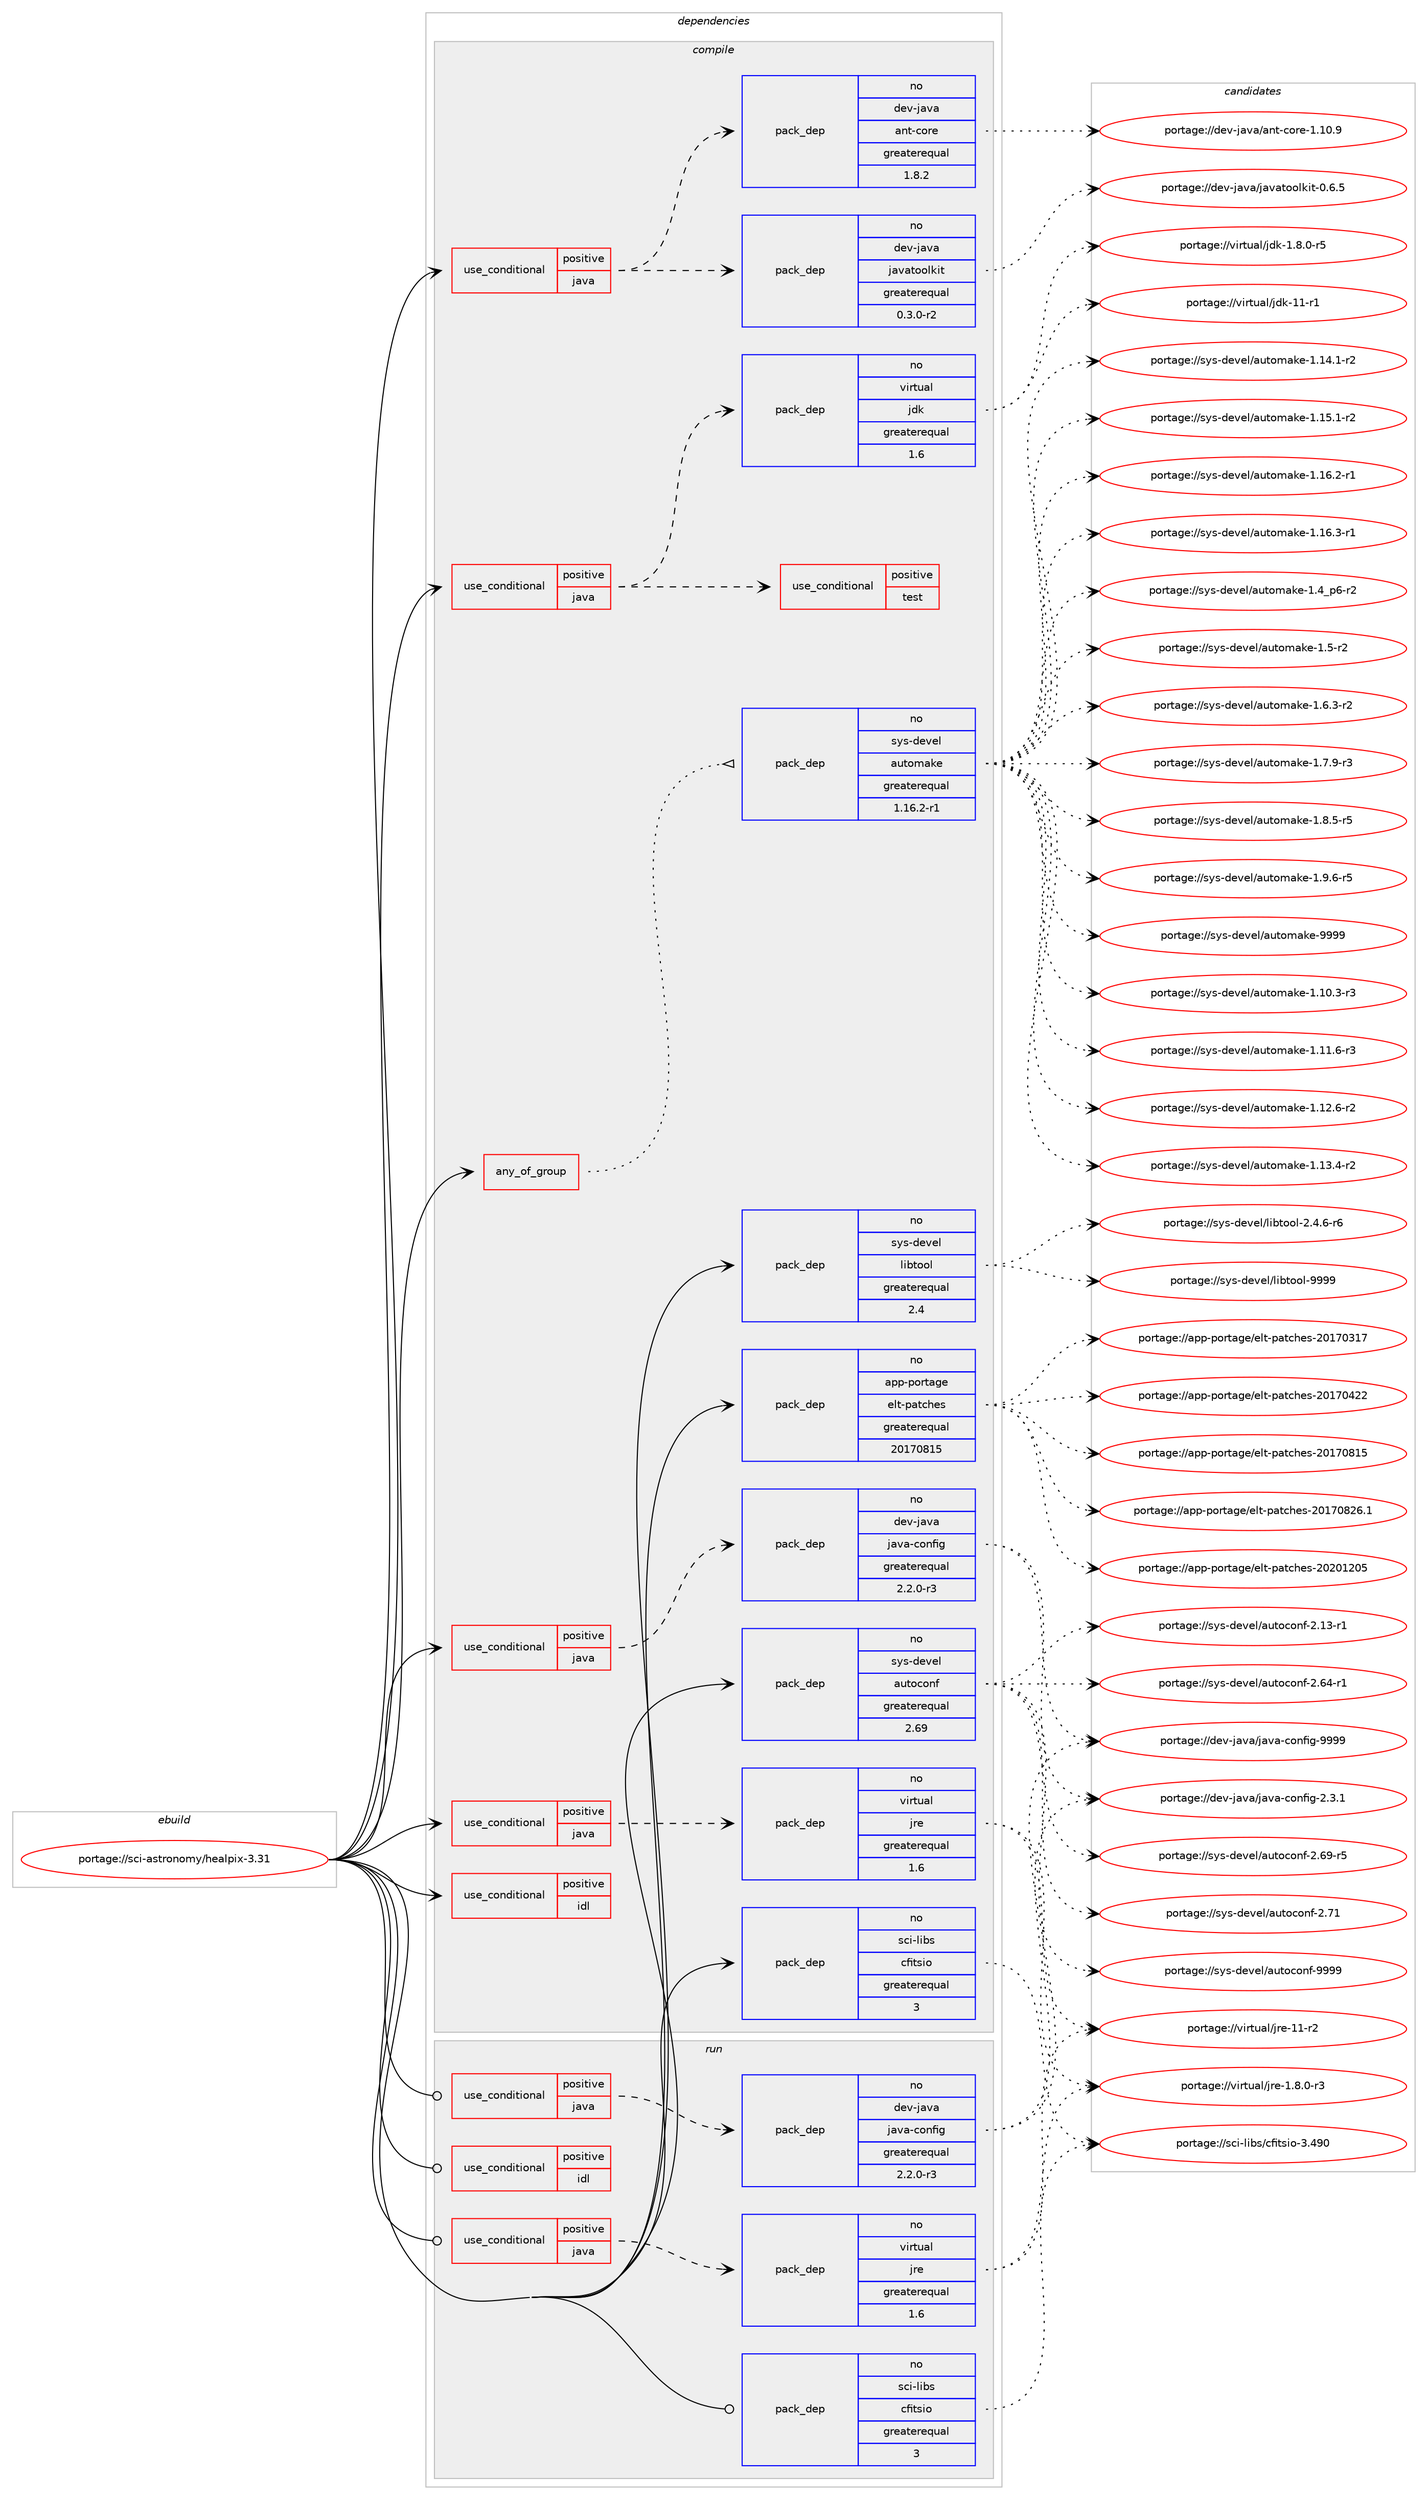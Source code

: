 digraph prolog {

# *************
# Graph options
# *************

newrank=true;
concentrate=true;
compound=true;
graph [rankdir=LR,fontname=Helvetica,fontsize=10,ranksep=1.5];#, ranksep=2.5, nodesep=0.2];
edge  [arrowhead=vee];
node  [fontname=Helvetica,fontsize=10];

# **********
# The ebuild
# **********

subgraph cluster_leftcol {
color=gray;
rank=same;
label=<<i>ebuild</i>>;
id [label="portage://sci-astronomy/healpix-3.31", color=red, width=4, href="../sci-astronomy/healpix-3.31.svg"];
}

# ****************
# The dependencies
# ****************

subgraph cluster_midcol {
color=gray;
label=<<i>dependencies</i>>;
subgraph cluster_compile {
fillcolor="#eeeeee";
style=filled;
label=<<i>compile</i>>;
subgraph any11 {
dependency580 [label=<<TABLE BORDER="0" CELLBORDER="1" CELLSPACING="0" CELLPADDING="4"><TR><TD CELLPADDING="10">any_of_group</TD></TR></TABLE>>, shape=none, color=red];subgraph pack205 {
dependency581 [label=<<TABLE BORDER="0" CELLBORDER="1" CELLSPACING="0" CELLPADDING="4" WIDTH="220"><TR><TD ROWSPAN="6" CELLPADDING="30">pack_dep</TD></TR><TR><TD WIDTH="110">no</TD></TR><TR><TD>sys-devel</TD></TR><TR><TD>automake</TD></TR><TR><TD>greaterequal</TD></TR><TR><TD>1.16.2-r1</TD></TR></TABLE>>, shape=none, color=blue];
}
dependency580:e -> dependency581:w [weight=20,style="dotted",arrowhead="oinv"];
}
id:e -> dependency580:w [weight=20,style="solid",arrowhead="vee"];
subgraph cond366 {
dependency582 [label=<<TABLE BORDER="0" CELLBORDER="1" CELLSPACING="0" CELLPADDING="4"><TR><TD ROWSPAN="3" CELLPADDING="10">use_conditional</TD></TR><TR><TD>positive</TD></TR><TR><TD>idl</TD></TR></TABLE>>, shape=none, color=red];
# *** BEGIN UNKNOWN DEPENDENCY TYPE (TODO) ***
# dependency582 -> package_dependency(portage://sci-astronomy/healpix-3.31,install,no,dev-lang,gdl,none,[,,],[],[])
# *** END UNKNOWN DEPENDENCY TYPE (TODO) ***

# *** BEGIN UNKNOWN DEPENDENCY TYPE (TODO) ***
# dependency582 -> package_dependency(portage://sci-astronomy/healpix-3.31,install,no,sci-astronomy,idlastro,none,[,,],[],[])
# *** END UNKNOWN DEPENDENCY TYPE (TODO) ***

}
id:e -> dependency582:w [weight=20,style="solid",arrowhead="vee"];
subgraph cond367 {
dependency583 [label=<<TABLE BORDER="0" CELLBORDER="1" CELLSPACING="0" CELLPADDING="4"><TR><TD ROWSPAN="3" CELLPADDING="10">use_conditional</TD></TR><TR><TD>positive</TD></TR><TR><TD>java</TD></TR></TABLE>>, shape=none, color=red];
subgraph pack206 {
dependency584 [label=<<TABLE BORDER="0" CELLBORDER="1" CELLSPACING="0" CELLPADDING="4" WIDTH="220"><TR><TD ROWSPAN="6" CELLPADDING="30">pack_dep</TD></TR><TR><TD WIDTH="110">no</TD></TR><TR><TD>dev-java</TD></TR><TR><TD>ant-core</TD></TR><TR><TD>greaterequal</TD></TR><TR><TD>1.8.2</TD></TR></TABLE>>, shape=none, color=blue];
}
dependency583:e -> dependency584:w [weight=20,style="dashed",arrowhead="vee"];
subgraph pack207 {
dependency585 [label=<<TABLE BORDER="0" CELLBORDER="1" CELLSPACING="0" CELLPADDING="4" WIDTH="220"><TR><TD ROWSPAN="6" CELLPADDING="30">pack_dep</TD></TR><TR><TD WIDTH="110">no</TD></TR><TR><TD>dev-java</TD></TR><TR><TD>javatoolkit</TD></TR><TR><TD>greaterequal</TD></TR><TR><TD>0.3.0-r2</TD></TR></TABLE>>, shape=none, color=blue];
}
dependency583:e -> dependency585:w [weight=20,style="dashed",arrowhead="vee"];
}
id:e -> dependency583:w [weight=20,style="solid",arrowhead="vee"];
subgraph cond368 {
dependency586 [label=<<TABLE BORDER="0" CELLBORDER="1" CELLSPACING="0" CELLPADDING="4"><TR><TD ROWSPAN="3" CELLPADDING="10">use_conditional</TD></TR><TR><TD>positive</TD></TR><TR><TD>java</TD></TR></TABLE>>, shape=none, color=red];
subgraph pack208 {
dependency587 [label=<<TABLE BORDER="0" CELLBORDER="1" CELLSPACING="0" CELLPADDING="4" WIDTH="220"><TR><TD ROWSPAN="6" CELLPADDING="30">pack_dep</TD></TR><TR><TD WIDTH="110">no</TD></TR><TR><TD>dev-java</TD></TR><TR><TD>java-config</TD></TR><TR><TD>greaterequal</TD></TR><TR><TD>2.2.0-r3</TD></TR></TABLE>>, shape=none, color=blue];
}
dependency586:e -> dependency587:w [weight=20,style="dashed",arrowhead="vee"];
}
id:e -> dependency586:w [weight=20,style="solid",arrowhead="vee"];
subgraph cond369 {
dependency588 [label=<<TABLE BORDER="0" CELLBORDER="1" CELLSPACING="0" CELLPADDING="4"><TR><TD ROWSPAN="3" CELLPADDING="10">use_conditional</TD></TR><TR><TD>positive</TD></TR><TR><TD>java</TD></TR></TABLE>>, shape=none, color=red];
subgraph pack209 {
dependency589 [label=<<TABLE BORDER="0" CELLBORDER="1" CELLSPACING="0" CELLPADDING="4" WIDTH="220"><TR><TD ROWSPAN="6" CELLPADDING="30">pack_dep</TD></TR><TR><TD WIDTH="110">no</TD></TR><TR><TD>virtual</TD></TR><TR><TD>jdk</TD></TR><TR><TD>greaterequal</TD></TR><TR><TD>1.6</TD></TR></TABLE>>, shape=none, color=blue];
}
dependency588:e -> dependency589:w [weight=20,style="dashed",arrowhead="vee"];
subgraph cond370 {
dependency590 [label=<<TABLE BORDER="0" CELLBORDER="1" CELLSPACING="0" CELLPADDING="4"><TR><TD ROWSPAN="3" CELLPADDING="10">use_conditional</TD></TR><TR><TD>positive</TD></TR><TR><TD>test</TD></TR></TABLE>>, shape=none, color=red];
# *** BEGIN UNKNOWN DEPENDENCY TYPE (TODO) ***
# dependency590 -> package_dependency(portage://sci-astronomy/healpix-3.31,install,no,dev-java,ant-junit4,none,[,,],[slot(0)],[])
# *** END UNKNOWN DEPENDENCY TYPE (TODO) ***

}
dependency588:e -> dependency590:w [weight=20,style="dashed",arrowhead="vee"];
}
id:e -> dependency588:w [weight=20,style="solid",arrowhead="vee"];
subgraph cond371 {
dependency591 [label=<<TABLE BORDER="0" CELLBORDER="1" CELLSPACING="0" CELLPADDING="4"><TR><TD ROWSPAN="3" CELLPADDING="10">use_conditional</TD></TR><TR><TD>positive</TD></TR><TR><TD>java</TD></TR></TABLE>>, shape=none, color=red];
subgraph pack210 {
dependency592 [label=<<TABLE BORDER="0" CELLBORDER="1" CELLSPACING="0" CELLPADDING="4" WIDTH="220"><TR><TD ROWSPAN="6" CELLPADDING="30">pack_dep</TD></TR><TR><TD WIDTH="110">no</TD></TR><TR><TD>virtual</TD></TR><TR><TD>jre</TD></TR><TR><TD>greaterequal</TD></TR><TR><TD>1.6</TD></TR></TABLE>>, shape=none, color=blue];
}
dependency591:e -> dependency592:w [weight=20,style="dashed",arrowhead="vee"];
}
id:e -> dependency591:w [weight=20,style="solid",arrowhead="vee"];
subgraph pack211 {
dependency593 [label=<<TABLE BORDER="0" CELLBORDER="1" CELLSPACING="0" CELLPADDING="4" WIDTH="220"><TR><TD ROWSPAN="6" CELLPADDING="30">pack_dep</TD></TR><TR><TD WIDTH="110">no</TD></TR><TR><TD>app-portage</TD></TR><TR><TD>elt-patches</TD></TR><TR><TD>greaterequal</TD></TR><TR><TD>20170815</TD></TR></TABLE>>, shape=none, color=blue];
}
id:e -> dependency593:w [weight=20,style="solid",arrowhead="vee"];
subgraph pack212 {
dependency594 [label=<<TABLE BORDER="0" CELLBORDER="1" CELLSPACING="0" CELLPADDING="4" WIDTH="220"><TR><TD ROWSPAN="6" CELLPADDING="30">pack_dep</TD></TR><TR><TD WIDTH="110">no</TD></TR><TR><TD>sci-libs</TD></TR><TR><TD>cfitsio</TD></TR><TR><TD>greaterequal</TD></TR><TR><TD>3</TD></TR></TABLE>>, shape=none, color=blue];
}
id:e -> dependency594:w [weight=20,style="solid",arrowhead="vee"];
subgraph pack213 {
dependency595 [label=<<TABLE BORDER="0" CELLBORDER="1" CELLSPACING="0" CELLPADDING="4" WIDTH="220"><TR><TD ROWSPAN="6" CELLPADDING="30">pack_dep</TD></TR><TR><TD WIDTH="110">no</TD></TR><TR><TD>sys-devel</TD></TR><TR><TD>autoconf</TD></TR><TR><TD>greaterequal</TD></TR><TR><TD>2.69</TD></TR></TABLE>>, shape=none, color=blue];
}
id:e -> dependency595:w [weight=20,style="solid",arrowhead="vee"];
# *** BEGIN UNKNOWN DEPENDENCY TYPE (TODO) ***
# id -> package_dependency(portage://sci-astronomy/healpix-3.31,install,no,sys-devel,gnuconfig,none,[,,],[],[])
# *** END UNKNOWN DEPENDENCY TYPE (TODO) ***

subgraph pack214 {
dependency596 [label=<<TABLE BORDER="0" CELLBORDER="1" CELLSPACING="0" CELLPADDING="4" WIDTH="220"><TR><TD ROWSPAN="6" CELLPADDING="30">pack_dep</TD></TR><TR><TD WIDTH="110">no</TD></TR><TR><TD>sys-devel</TD></TR><TR><TD>libtool</TD></TR><TR><TD>greaterequal</TD></TR><TR><TD>2.4</TD></TR></TABLE>>, shape=none, color=blue];
}
id:e -> dependency596:w [weight=20,style="solid",arrowhead="vee"];
# *** BEGIN UNKNOWN DEPENDENCY TYPE (TODO) ***
# id -> package_dependency(portage://sci-astronomy/healpix-3.31,install,no,virtual,pkgconfig,none,[,,],[],[])
# *** END UNKNOWN DEPENDENCY TYPE (TODO) ***

}
subgraph cluster_compileandrun {
fillcolor="#eeeeee";
style=filled;
label=<<i>compile and run</i>>;
}
subgraph cluster_run {
fillcolor="#eeeeee";
style=filled;
label=<<i>run</i>>;
subgraph cond372 {
dependency597 [label=<<TABLE BORDER="0" CELLBORDER="1" CELLSPACING="0" CELLPADDING="4"><TR><TD ROWSPAN="3" CELLPADDING="10">use_conditional</TD></TR><TR><TD>positive</TD></TR><TR><TD>idl</TD></TR></TABLE>>, shape=none, color=red];
# *** BEGIN UNKNOWN DEPENDENCY TYPE (TODO) ***
# dependency597 -> package_dependency(portage://sci-astronomy/healpix-3.31,run,no,dev-lang,gdl,none,[,,],[],[])
# *** END UNKNOWN DEPENDENCY TYPE (TODO) ***

# *** BEGIN UNKNOWN DEPENDENCY TYPE (TODO) ***
# dependency597 -> package_dependency(portage://sci-astronomy/healpix-3.31,run,no,sci-astronomy,idlastro,none,[,,],[],[])
# *** END UNKNOWN DEPENDENCY TYPE (TODO) ***

}
id:e -> dependency597:w [weight=20,style="solid",arrowhead="odot"];
subgraph cond373 {
dependency598 [label=<<TABLE BORDER="0" CELLBORDER="1" CELLSPACING="0" CELLPADDING="4"><TR><TD ROWSPAN="3" CELLPADDING="10">use_conditional</TD></TR><TR><TD>positive</TD></TR><TR><TD>java</TD></TR></TABLE>>, shape=none, color=red];
subgraph pack215 {
dependency599 [label=<<TABLE BORDER="0" CELLBORDER="1" CELLSPACING="0" CELLPADDING="4" WIDTH="220"><TR><TD ROWSPAN="6" CELLPADDING="30">pack_dep</TD></TR><TR><TD WIDTH="110">no</TD></TR><TR><TD>dev-java</TD></TR><TR><TD>java-config</TD></TR><TR><TD>greaterequal</TD></TR><TR><TD>2.2.0-r3</TD></TR></TABLE>>, shape=none, color=blue];
}
dependency598:e -> dependency599:w [weight=20,style="dashed",arrowhead="vee"];
}
id:e -> dependency598:w [weight=20,style="solid",arrowhead="odot"];
subgraph cond374 {
dependency600 [label=<<TABLE BORDER="0" CELLBORDER="1" CELLSPACING="0" CELLPADDING="4"><TR><TD ROWSPAN="3" CELLPADDING="10">use_conditional</TD></TR><TR><TD>positive</TD></TR><TR><TD>java</TD></TR></TABLE>>, shape=none, color=red];
subgraph pack216 {
dependency601 [label=<<TABLE BORDER="0" CELLBORDER="1" CELLSPACING="0" CELLPADDING="4" WIDTH="220"><TR><TD ROWSPAN="6" CELLPADDING="30">pack_dep</TD></TR><TR><TD WIDTH="110">no</TD></TR><TR><TD>virtual</TD></TR><TR><TD>jre</TD></TR><TR><TD>greaterequal</TD></TR><TR><TD>1.6</TD></TR></TABLE>>, shape=none, color=blue];
}
dependency600:e -> dependency601:w [weight=20,style="dashed",arrowhead="vee"];
}
id:e -> dependency600:w [weight=20,style="solid",arrowhead="odot"];
subgraph pack217 {
dependency602 [label=<<TABLE BORDER="0" CELLBORDER="1" CELLSPACING="0" CELLPADDING="4" WIDTH="220"><TR><TD ROWSPAN="6" CELLPADDING="30">pack_dep</TD></TR><TR><TD WIDTH="110">no</TD></TR><TR><TD>sci-libs</TD></TR><TR><TD>cfitsio</TD></TR><TR><TD>greaterequal</TD></TR><TR><TD>3</TD></TR></TABLE>>, shape=none, color=blue];
}
id:e -> dependency602:w [weight=20,style="solid",arrowhead="odot"];
}
}

# **************
# The candidates
# **************

subgraph cluster_choices {
rank=same;
color=gray;
label=<<i>candidates</i>>;

subgraph choice205 {
color=black;
nodesep=1;
choice11512111545100101118101108479711711611110997107101454946494846514511451 [label="portage://sys-devel/automake-1.10.3-r3", color=red, width=4,href="../sys-devel/automake-1.10.3-r3.svg"];
choice11512111545100101118101108479711711611110997107101454946494946544511451 [label="portage://sys-devel/automake-1.11.6-r3", color=red, width=4,href="../sys-devel/automake-1.11.6-r3.svg"];
choice11512111545100101118101108479711711611110997107101454946495046544511450 [label="portage://sys-devel/automake-1.12.6-r2", color=red, width=4,href="../sys-devel/automake-1.12.6-r2.svg"];
choice11512111545100101118101108479711711611110997107101454946495146524511450 [label="portage://sys-devel/automake-1.13.4-r2", color=red, width=4,href="../sys-devel/automake-1.13.4-r2.svg"];
choice11512111545100101118101108479711711611110997107101454946495246494511450 [label="portage://sys-devel/automake-1.14.1-r2", color=red, width=4,href="../sys-devel/automake-1.14.1-r2.svg"];
choice11512111545100101118101108479711711611110997107101454946495346494511450 [label="portage://sys-devel/automake-1.15.1-r2", color=red, width=4,href="../sys-devel/automake-1.15.1-r2.svg"];
choice11512111545100101118101108479711711611110997107101454946495446504511449 [label="portage://sys-devel/automake-1.16.2-r1", color=red, width=4,href="../sys-devel/automake-1.16.2-r1.svg"];
choice11512111545100101118101108479711711611110997107101454946495446514511449 [label="portage://sys-devel/automake-1.16.3-r1", color=red, width=4,href="../sys-devel/automake-1.16.3-r1.svg"];
choice115121115451001011181011084797117116111109971071014549465295112544511450 [label="portage://sys-devel/automake-1.4_p6-r2", color=red, width=4,href="../sys-devel/automake-1.4_p6-r2.svg"];
choice11512111545100101118101108479711711611110997107101454946534511450 [label="portage://sys-devel/automake-1.5-r2", color=red, width=4,href="../sys-devel/automake-1.5-r2.svg"];
choice115121115451001011181011084797117116111109971071014549465446514511450 [label="portage://sys-devel/automake-1.6.3-r2", color=red, width=4,href="../sys-devel/automake-1.6.3-r2.svg"];
choice115121115451001011181011084797117116111109971071014549465546574511451 [label="portage://sys-devel/automake-1.7.9-r3", color=red, width=4,href="../sys-devel/automake-1.7.9-r3.svg"];
choice115121115451001011181011084797117116111109971071014549465646534511453 [label="portage://sys-devel/automake-1.8.5-r5", color=red, width=4,href="../sys-devel/automake-1.8.5-r5.svg"];
choice115121115451001011181011084797117116111109971071014549465746544511453 [label="portage://sys-devel/automake-1.9.6-r5", color=red, width=4,href="../sys-devel/automake-1.9.6-r5.svg"];
choice115121115451001011181011084797117116111109971071014557575757 [label="portage://sys-devel/automake-9999", color=red, width=4,href="../sys-devel/automake-9999.svg"];
dependency581:e -> choice11512111545100101118101108479711711611110997107101454946494846514511451:w [style=dotted,weight="100"];
dependency581:e -> choice11512111545100101118101108479711711611110997107101454946494946544511451:w [style=dotted,weight="100"];
dependency581:e -> choice11512111545100101118101108479711711611110997107101454946495046544511450:w [style=dotted,weight="100"];
dependency581:e -> choice11512111545100101118101108479711711611110997107101454946495146524511450:w [style=dotted,weight="100"];
dependency581:e -> choice11512111545100101118101108479711711611110997107101454946495246494511450:w [style=dotted,weight="100"];
dependency581:e -> choice11512111545100101118101108479711711611110997107101454946495346494511450:w [style=dotted,weight="100"];
dependency581:e -> choice11512111545100101118101108479711711611110997107101454946495446504511449:w [style=dotted,weight="100"];
dependency581:e -> choice11512111545100101118101108479711711611110997107101454946495446514511449:w [style=dotted,weight="100"];
dependency581:e -> choice115121115451001011181011084797117116111109971071014549465295112544511450:w [style=dotted,weight="100"];
dependency581:e -> choice11512111545100101118101108479711711611110997107101454946534511450:w [style=dotted,weight="100"];
dependency581:e -> choice115121115451001011181011084797117116111109971071014549465446514511450:w [style=dotted,weight="100"];
dependency581:e -> choice115121115451001011181011084797117116111109971071014549465546574511451:w [style=dotted,weight="100"];
dependency581:e -> choice115121115451001011181011084797117116111109971071014549465646534511453:w [style=dotted,weight="100"];
dependency581:e -> choice115121115451001011181011084797117116111109971071014549465746544511453:w [style=dotted,weight="100"];
dependency581:e -> choice115121115451001011181011084797117116111109971071014557575757:w [style=dotted,weight="100"];
}
subgraph choice206 {
color=black;
nodesep=1;
choice1001011184510697118974797110116459911111410145494649484657 [label="portage://dev-java/ant-core-1.10.9", color=red, width=4,href="../dev-java/ant-core-1.10.9.svg"];
dependency584:e -> choice1001011184510697118974797110116459911111410145494649484657:w [style=dotted,weight="100"];
}
subgraph choice207 {
color=black;
nodesep=1;
choice100101118451069711897471069711897116111111108107105116454846544653 [label="portage://dev-java/javatoolkit-0.6.5", color=red, width=4,href="../dev-java/javatoolkit-0.6.5.svg"];
dependency585:e -> choice100101118451069711897471069711897116111111108107105116454846544653:w [style=dotted,weight="100"];
}
subgraph choice208 {
color=black;
nodesep=1;
choice1001011184510697118974710697118974599111110102105103455046514649 [label="portage://dev-java/java-config-2.3.1", color=red, width=4,href="../dev-java/java-config-2.3.1.svg"];
choice10010111845106971189747106971189745991111101021051034557575757 [label="portage://dev-java/java-config-9999", color=red, width=4,href="../dev-java/java-config-9999.svg"];
dependency587:e -> choice1001011184510697118974710697118974599111110102105103455046514649:w [style=dotted,weight="100"];
dependency587:e -> choice10010111845106971189747106971189745991111101021051034557575757:w [style=dotted,weight="100"];
}
subgraph choice209 {
color=black;
nodesep=1;
choice11810511411611797108471061001074549465646484511453 [label="portage://virtual/jdk-1.8.0-r5", color=red, width=4,href="../virtual/jdk-1.8.0-r5.svg"];
choice11810511411611797108471061001074549494511449 [label="portage://virtual/jdk-11-r1", color=red, width=4,href="../virtual/jdk-11-r1.svg"];
dependency589:e -> choice11810511411611797108471061001074549465646484511453:w [style=dotted,weight="100"];
dependency589:e -> choice11810511411611797108471061001074549494511449:w [style=dotted,weight="100"];
}
subgraph choice210 {
color=black;
nodesep=1;
choice11810511411611797108471061141014549465646484511451 [label="portage://virtual/jre-1.8.0-r3", color=red, width=4,href="../virtual/jre-1.8.0-r3.svg"];
choice11810511411611797108471061141014549494511450 [label="portage://virtual/jre-11-r2", color=red, width=4,href="../virtual/jre-11-r2.svg"];
dependency592:e -> choice11810511411611797108471061141014549465646484511451:w [style=dotted,weight="100"];
dependency592:e -> choice11810511411611797108471061141014549494511450:w [style=dotted,weight="100"];
}
subgraph choice211 {
color=black;
nodesep=1;
choice97112112451121111141169710310147101108116451129711699104101115455048495548514955 [label="portage://app-portage/elt-patches-20170317", color=red, width=4,href="../app-portage/elt-patches-20170317.svg"];
choice97112112451121111141169710310147101108116451129711699104101115455048495548525050 [label="portage://app-portage/elt-patches-20170422", color=red, width=4,href="../app-portage/elt-patches-20170422.svg"];
choice97112112451121111141169710310147101108116451129711699104101115455048495548564953 [label="portage://app-portage/elt-patches-20170815", color=red, width=4,href="../app-portage/elt-patches-20170815.svg"];
choice971121124511211111411697103101471011081164511297116991041011154550484955485650544649 [label="portage://app-portage/elt-patches-20170826.1", color=red, width=4,href="../app-portage/elt-patches-20170826.1.svg"];
choice97112112451121111141169710310147101108116451129711699104101115455048504849504853 [label="portage://app-portage/elt-patches-20201205", color=red, width=4,href="../app-portage/elt-patches-20201205.svg"];
dependency593:e -> choice97112112451121111141169710310147101108116451129711699104101115455048495548514955:w [style=dotted,weight="100"];
dependency593:e -> choice97112112451121111141169710310147101108116451129711699104101115455048495548525050:w [style=dotted,weight="100"];
dependency593:e -> choice97112112451121111141169710310147101108116451129711699104101115455048495548564953:w [style=dotted,weight="100"];
dependency593:e -> choice971121124511211111411697103101471011081164511297116991041011154550484955485650544649:w [style=dotted,weight="100"];
dependency593:e -> choice97112112451121111141169710310147101108116451129711699104101115455048504849504853:w [style=dotted,weight="100"];
}
subgraph choice212 {
color=black;
nodesep=1;
choice1159910545108105981154799102105116115105111455146525748 [label="portage://sci-libs/cfitsio-3.490", color=red, width=4,href="../sci-libs/cfitsio-3.490.svg"];
dependency594:e -> choice1159910545108105981154799102105116115105111455146525748:w [style=dotted,weight="100"];
}
subgraph choice213 {
color=black;
nodesep=1;
choice1151211154510010111810110847971171161119911111010245504649514511449 [label="portage://sys-devel/autoconf-2.13-r1", color=red, width=4,href="../sys-devel/autoconf-2.13-r1.svg"];
choice1151211154510010111810110847971171161119911111010245504654524511449 [label="portage://sys-devel/autoconf-2.64-r1", color=red, width=4,href="../sys-devel/autoconf-2.64-r1.svg"];
choice1151211154510010111810110847971171161119911111010245504654574511453 [label="portage://sys-devel/autoconf-2.69-r5", color=red, width=4,href="../sys-devel/autoconf-2.69-r5.svg"];
choice115121115451001011181011084797117116111991111101024550465549 [label="portage://sys-devel/autoconf-2.71", color=red, width=4,href="../sys-devel/autoconf-2.71.svg"];
choice115121115451001011181011084797117116111991111101024557575757 [label="portage://sys-devel/autoconf-9999", color=red, width=4,href="../sys-devel/autoconf-9999.svg"];
dependency595:e -> choice1151211154510010111810110847971171161119911111010245504649514511449:w [style=dotted,weight="100"];
dependency595:e -> choice1151211154510010111810110847971171161119911111010245504654524511449:w [style=dotted,weight="100"];
dependency595:e -> choice1151211154510010111810110847971171161119911111010245504654574511453:w [style=dotted,weight="100"];
dependency595:e -> choice115121115451001011181011084797117116111991111101024550465549:w [style=dotted,weight="100"];
dependency595:e -> choice115121115451001011181011084797117116111991111101024557575757:w [style=dotted,weight="100"];
}
subgraph choice214 {
color=black;
nodesep=1;
choice1151211154510010111810110847108105981161111111084550465246544511454 [label="portage://sys-devel/libtool-2.4.6-r6", color=red, width=4,href="../sys-devel/libtool-2.4.6-r6.svg"];
choice1151211154510010111810110847108105981161111111084557575757 [label="portage://sys-devel/libtool-9999", color=red, width=4,href="../sys-devel/libtool-9999.svg"];
dependency596:e -> choice1151211154510010111810110847108105981161111111084550465246544511454:w [style=dotted,weight="100"];
dependency596:e -> choice1151211154510010111810110847108105981161111111084557575757:w [style=dotted,weight="100"];
}
subgraph choice215 {
color=black;
nodesep=1;
choice1001011184510697118974710697118974599111110102105103455046514649 [label="portage://dev-java/java-config-2.3.1", color=red, width=4,href="../dev-java/java-config-2.3.1.svg"];
choice10010111845106971189747106971189745991111101021051034557575757 [label="portage://dev-java/java-config-9999", color=red, width=4,href="../dev-java/java-config-9999.svg"];
dependency599:e -> choice1001011184510697118974710697118974599111110102105103455046514649:w [style=dotted,weight="100"];
dependency599:e -> choice10010111845106971189747106971189745991111101021051034557575757:w [style=dotted,weight="100"];
}
subgraph choice216 {
color=black;
nodesep=1;
choice11810511411611797108471061141014549465646484511451 [label="portage://virtual/jre-1.8.0-r3", color=red, width=4,href="../virtual/jre-1.8.0-r3.svg"];
choice11810511411611797108471061141014549494511450 [label="portage://virtual/jre-11-r2", color=red, width=4,href="../virtual/jre-11-r2.svg"];
dependency601:e -> choice11810511411611797108471061141014549465646484511451:w [style=dotted,weight="100"];
dependency601:e -> choice11810511411611797108471061141014549494511450:w [style=dotted,weight="100"];
}
subgraph choice217 {
color=black;
nodesep=1;
choice1159910545108105981154799102105116115105111455146525748 [label="portage://sci-libs/cfitsio-3.490", color=red, width=4,href="../sci-libs/cfitsio-3.490.svg"];
dependency602:e -> choice1159910545108105981154799102105116115105111455146525748:w [style=dotted,weight="100"];
}
}

}
